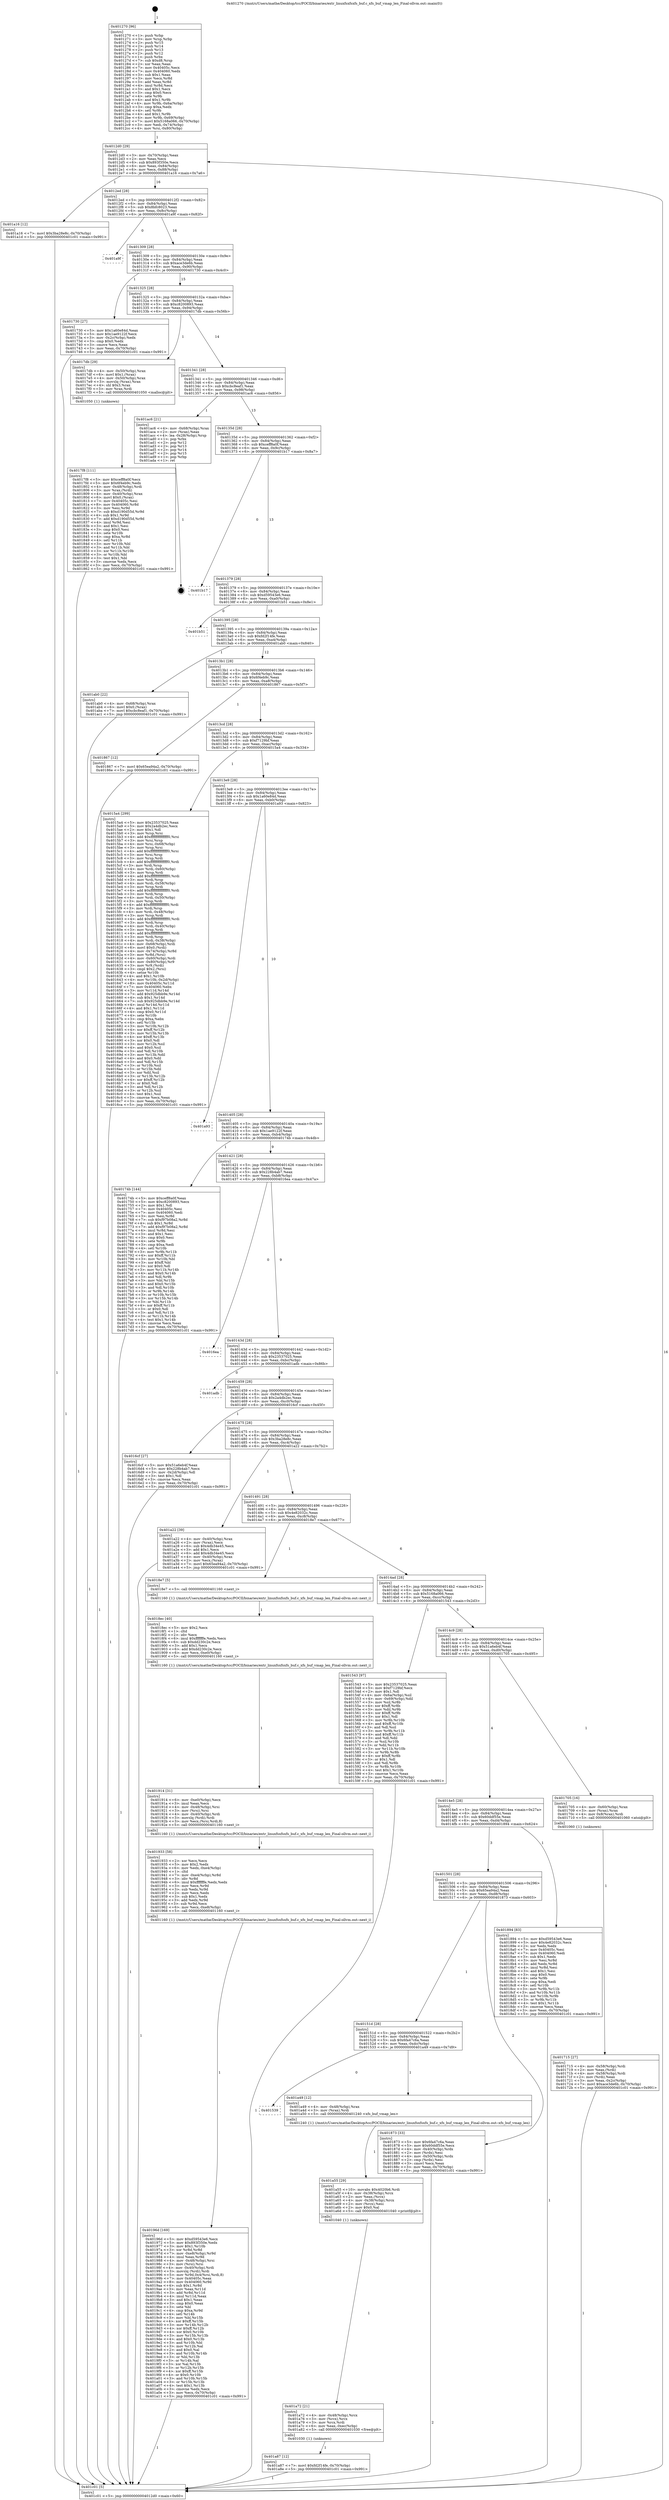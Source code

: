 digraph "0x401270" {
  label = "0x401270 (/mnt/c/Users/mathe/Desktop/tcc/POCII/binaries/extr_linuxfsxfsxfs_buf.c_xfs_buf_vmap_len_Final-ollvm.out::main(0))"
  labelloc = "t"
  node[shape=record]

  Entry [label="",width=0.3,height=0.3,shape=circle,fillcolor=black,style=filled]
  "0x4012d0" [label="{
     0x4012d0 [29]\l
     | [instrs]\l
     &nbsp;&nbsp;0x4012d0 \<+3\>: mov -0x70(%rbp),%eax\l
     &nbsp;&nbsp;0x4012d3 \<+2\>: mov %eax,%ecx\l
     &nbsp;&nbsp;0x4012d5 \<+6\>: sub $0x893f350e,%ecx\l
     &nbsp;&nbsp;0x4012db \<+6\>: mov %eax,-0x84(%rbp)\l
     &nbsp;&nbsp;0x4012e1 \<+6\>: mov %ecx,-0x88(%rbp)\l
     &nbsp;&nbsp;0x4012e7 \<+6\>: je 0000000000401a16 \<main+0x7a6\>\l
  }"]
  "0x401a16" [label="{
     0x401a16 [12]\l
     | [instrs]\l
     &nbsp;&nbsp;0x401a16 \<+7\>: movl $0x3ba28e8c,-0x70(%rbp)\l
     &nbsp;&nbsp;0x401a1d \<+5\>: jmp 0000000000401c01 \<main+0x991\>\l
  }"]
  "0x4012ed" [label="{
     0x4012ed [28]\l
     | [instrs]\l
     &nbsp;&nbsp;0x4012ed \<+5\>: jmp 00000000004012f2 \<main+0x82\>\l
     &nbsp;&nbsp;0x4012f2 \<+6\>: mov -0x84(%rbp),%eax\l
     &nbsp;&nbsp;0x4012f8 \<+5\>: sub $0x8bfc8023,%eax\l
     &nbsp;&nbsp;0x4012fd \<+6\>: mov %eax,-0x8c(%rbp)\l
     &nbsp;&nbsp;0x401303 \<+6\>: je 0000000000401a9f \<main+0x82f\>\l
  }"]
  Exit [label="",width=0.3,height=0.3,shape=circle,fillcolor=black,style=filled,peripheries=2]
  "0x401a9f" [label="{
     0x401a9f\l
  }", style=dashed]
  "0x401309" [label="{
     0x401309 [28]\l
     | [instrs]\l
     &nbsp;&nbsp;0x401309 \<+5\>: jmp 000000000040130e \<main+0x9e\>\l
     &nbsp;&nbsp;0x40130e \<+6\>: mov -0x84(%rbp),%eax\l
     &nbsp;&nbsp;0x401314 \<+5\>: sub $0xace3de6b,%eax\l
     &nbsp;&nbsp;0x401319 \<+6\>: mov %eax,-0x90(%rbp)\l
     &nbsp;&nbsp;0x40131f \<+6\>: je 0000000000401730 \<main+0x4c0\>\l
  }"]
  "0x401a87" [label="{
     0x401a87 [12]\l
     | [instrs]\l
     &nbsp;&nbsp;0x401a87 \<+7\>: movl $0xfd2f14fe,-0x70(%rbp)\l
     &nbsp;&nbsp;0x401a8e \<+5\>: jmp 0000000000401c01 \<main+0x991\>\l
  }"]
  "0x401730" [label="{
     0x401730 [27]\l
     | [instrs]\l
     &nbsp;&nbsp;0x401730 \<+5\>: mov $0x1a60e84d,%eax\l
     &nbsp;&nbsp;0x401735 \<+5\>: mov $0x1ae9122f,%ecx\l
     &nbsp;&nbsp;0x40173a \<+3\>: mov -0x2c(%rbp),%edx\l
     &nbsp;&nbsp;0x40173d \<+3\>: cmp $0x0,%edx\l
     &nbsp;&nbsp;0x401740 \<+3\>: cmove %ecx,%eax\l
     &nbsp;&nbsp;0x401743 \<+3\>: mov %eax,-0x70(%rbp)\l
     &nbsp;&nbsp;0x401746 \<+5\>: jmp 0000000000401c01 \<main+0x991\>\l
  }"]
  "0x401325" [label="{
     0x401325 [28]\l
     | [instrs]\l
     &nbsp;&nbsp;0x401325 \<+5\>: jmp 000000000040132a \<main+0xba\>\l
     &nbsp;&nbsp;0x40132a \<+6\>: mov -0x84(%rbp),%eax\l
     &nbsp;&nbsp;0x401330 \<+5\>: sub $0xc8200893,%eax\l
     &nbsp;&nbsp;0x401335 \<+6\>: mov %eax,-0x94(%rbp)\l
     &nbsp;&nbsp;0x40133b \<+6\>: je 00000000004017db \<main+0x56b\>\l
  }"]
  "0x401a72" [label="{
     0x401a72 [21]\l
     | [instrs]\l
     &nbsp;&nbsp;0x401a72 \<+4\>: mov -0x48(%rbp),%rcx\l
     &nbsp;&nbsp;0x401a76 \<+3\>: mov (%rcx),%rcx\l
     &nbsp;&nbsp;0x401a79 \<+3\>: mov %rcx,%rdi\l
     &nbsp;&nbsp;0x401a7c \<+6\>: mov %eax,-0xec(%rbp)\l
     &nbsp;&nbsp;0x401a82 \<+5\>: call 0000000000401030 \<free@plt\>\l
     | [calls]\l
     &nbsp;&nbsp;0x401030 \{1\} (unknown)\l
  }"]
  "0x4017db" [label="{
     0x4017db [29]\l
     | [instrs]\l
     &nbsp;&nbsp;0x4017db \<+4\>: mov -0x50(%rbp),%rax\l
     &nbsp;&nbsp;0x4017df \<+6\>: movl $0x1,(%rax)\l
     &nbsp;&nbsp;0x4017e5 \<+4\>: mov -0x50(%rbp),%rax\l
     &nbsp;&nbsp;0x4017e9 \<+3\>: movslq (%rax),%rax\l
     &nbsp;&nbsp;0x4017ec \<+4\>: shl $0x3,%rax\l
     &nbsp;&nbsp;0x4017f0 \<+3\>: mov %rax,%rdi\l
     &nbsp;&nbsp;0x4017f3 \<+5\>: call 0000000000401050 \<malloc@plt\>\l
     | [calls]\l
     &nbsp;&nbsp;0x401050 \{1\} (unknown)\l
  }"]
  "0x401341" [label="{
     0x401341 [28]\l
     | [instrs]\l
     &nbsp;&nbsp;0x401341 \<+5\>: jmp 0000000000401346 \<main+0xd6\>\l
     &nbsp;&nbsp;0x401346 \<+6\>: mov -0x84(%rbp),%eax\l
     &nbsp;&nbsp;0x40134c \<+5\>: sub $0xcbc8eaf1,%eax\l
     &nbsp;&nbsp;0x401351 \<+6\>: mov %eax,-0x98(%rbp)\l
     &nbsp;&nbsp;0x401357 \<+6\>: je 0000000000401ac6 \<main+0x856\>\l
  }"]
  "0x401a55" [label="{
     0x401a55 [29]\l
     | [instrs]\l
     &nbsp;&nbsp;0x401a55 \<+10\>: movabs $0x4020b6,%rdi\l
     &nbsp;&nbsp;0x401a5f \<+4\>: mov -0x38(%rbp),%rcx\l
     &nbsp;&nbsp;0x401a63 \<+2\>: mov %eax,(%rcx)\l
     &nbsp;&nbsp;0x401a65 \<+4\>: mov -0x38(%rbp),%rcx\l
     &nbsp;&nbsp;0x401a69 \<+2\>: mov (%rcx),%esi\l
     &nbsp;&nbsp;0x401a6b \<+2\>: mov $0x0,%al\l
     &nbsp;&nbsp;0x401a6d \<+5\>: call 0000000000401040 \<printf@plt\>\l
     | [calls]\l
     &nbsp;&nbsp;0x401040 \{1\} (unknown)\l
  }"]
  "0x401ac6" [label="{
     0x401ac6 [21]\l
     | [instrs]\l
     &nbsp;&nbsp;0x401ac6 \<+4\>: mov -0x68(%rbp),%rax\l
     &nbsp;&nbsp;0x401aca \<+2\>: mov (%rax),%eax\l
     &nbsp;&nbsp;0x401acc \<+4\>: lea -0x28(%rbp),%rsp\l
     &nbsp;&nbsp;0x401ad0 \<+1\>: pop %rbx\l
     &nbsp;&nbsp;0x401ad1 \<+2\>: pop %r12\l
     &nbsp;&nbsp;0x401ad3 \<+2\>: pop %r13\l
     &nbsp;&nbsp;0x401ad5 \<+2\>: pop %r14\l
     &nbsp;&nbsp;0x401ad7 \<+2\>: pop %r15\l
     &nbsp;&nbsp;0x401ad9 \<+1\>: pop %rbp\l
     &nbsp;&nbsp;0x401ada \<+1\>: ret\l
  }"]
  "0x40135d" [label="{
     0x40135d [28]\l
     | [instrs]\l
     &nbsp;&nbsp;0x40135d \<+5\>: jmp 0000000000401362 \<main+0xf2\>\l
     &nbsp;&nbsp;0x401362 \<+6\>: mov -0x84(%rbp),%eax\l
     &nbsp;&nbsp;0x401368 \<+5\>: sub $0xceff8a0f,%eax\l
     &nbsp;&nbsp;0x40136d \<+6\>: mov %eax,-0x9c(%rbp)\l
     &nbsp;&nbsp;0x401373 \<+6\>: je 0000000000401b17 \<main+0x8a7\>\l
  }"]
  "0x401539" [label="{
     0x401539\l
  }", style=dashed]
  "0x401b17" [label="{
     0x401b17\l
  }", style=dashed]
  "0x401379" [label="{
     0x401379 [28]\l
     | [instrs]\l
     &nbsp;&nbsp;0x401379 \<+5\>: jmp 000000000040137e \<main+0x10e\>\l
     &nbsp;&nbsp;0x40137e \<+6\>: mov -0x84(%rbp),%eax\l
     &nbsp;&nbsp;0x401384 \<+5\>: sub $0xd59543e6,%eax\l
     &nbsp;&nbsp;0x401389 \<+6\>: mov %eax,-0xa0(%rbp)\l
     &nbsp;&nbsp;0x40138f \<+6\>: je 0000000000401b51 \<main+0x8e1\>\l
  }"]
  "0x401a49" [label="{
     0x401a49 [12]\l
     | [instrs]\l
     &nbsp;&nbsp;0x401a49 \<+4\>: mov -0x48(%rbp),%rax\l
     &nbsp;&nbsp;0x401a4d \<+3\>: mov (%rax),%rdi\l
     &nbsp;&nbsp;0x401a50 \<+5\>: call 0000000000401240 \<xfs_buf_vmap_len\>\l
     | [calls]\l
     &nbsp;&nbsp;0x401240 \{1\} (/mnt/c/Users/mathe/Desktop/tcc/POCII/binaries/extr_linuxfsxfsxfs_buf.c_xfs_buf_vmap_len_Final-ollvm.out::xfs_buf_vmap_len)\l
  }"]
  "0x401b51" [label="{
     0x401b51\l
  }", style=dashed]
  "0x401395" [label="{
     0x401395 [28]\l
     | [instrs]\l
     &nbsp;&nbsp;0x401395 \<+5\>: jmp 000000000040139a \<main+0x12a\>\l
     &nbsp;&nbsp;0x40139a \<+6\>: mov -0x84(%rbp),%eax\l
     &nbsp;&nbsp;0x4013a0 \<+5\>: sub $0xfd2f14fe,%eax\l
     &nbsp;&nbsp;0x4013a5 \<+6\>: mov %eax,-0xa4(%rbp)\l
     &nbsp;&nbsp;0x4013ab \<+6\>: je 0000000000401ab0 \<main+0x840\>\l
  }"]
  "0x40196d" [label="{
     0x40196d [169]\l
     | [instrs]\l
     &nbsp;&nbsp;0x40196d \<+5\>: mov $0xd59543e6,%ecx\l
     &nbsp;&nbsp;0x401972 \<+5\>: mov $0x893f350e,%edx\l
     &nbsp;&nbsp;0x401977 \<+3\>: mov $0x1,%r10b\l
     &nbsp;&nbsp;0x40197a \<+3\>: xor %r8d,%r8d\l
     &nbsp;&nbsp;0x40197d \<+7\>: mov -0xe8(%rbp),%r9d\l
     &nbsp;&nbsp;0x401984 \<+4\>: imul %eax,%r9d\l
     &nbsp;&nbsp;0x401988 \<+4\>: mov -0x48(%rbp),%rsi\l
     &nbsp;&nbsp;0x40198c \<+3\>: mov (%rsi),%rsi\l
     &nbsp;&nbsp;0x40198f \<+4\>: mov -0x40(%rbp),%rdi\l
     &nbsp;&nbsp;0x401993 \<+3\>: movslq (%rdi),%rdi\l
     &nbsp;&nbsp;0x401996 \<+5\>: mov %r9d,0x4(%rsi,%rdi,8)\l
     &nbsp;&nbsp;0x40199b \<+7\>: mov 0x40405c,%eax\l
     &nbsp;&nbsp;0x4019a2 \<+8\>: mov 0x404060,%r9d\l
     &nbsp;&nbsp;0x4019aa \<+4\>: sub $0x1,%r8d\l
     &nbsp;&nbsp;0x4019ae \<+3\>: mov %eax,%r11d\l
     &nbsp;&nbsp;0x4019b1 \<+3\>: add %r8d,%r11d\l
     &nbsp;&nbsp;0x4019b4 \<+4\>: imul %r11d,%eax\l
     &nbsp;&nbsp;0x4019b8 \<+3\>: and $0x1,%eax\l
     &nbsp;&nbsp;0x4019bb \<+3\>: cmp $0x0,%eax\l
     &nbsp;&nbsp;0x4019be \<+3\>: sete %bl\l
     &nbsp;&nbsp;0x4019c1 \<+4\>: cmp $0xa,%r9d\l
     &nbsp;&nbsp;0x4019c5 \<+4\>: setl %r14b\l
     &nbsp;&nbsp;0x4019c9 \<+3\>: mov %bl,%r15b\l
     &nbsp;&nbsp;0x4019cc \<+4\>: xor $0xff,%r15b\l
     &nbsp;&nbsp;0x4019d0 \<+3\>: mov %r14b,%r12b\l
     &nbsp;&nbsp;0x4019d3 \<+4\>: xor $0xff,%r12b\l
     &nbsp;&nbsp;0x4019d7 \<+4\>: xor $0x0,%r10b\l
     &nbsp;&nbsp;0x4019db \<+3\>: mov %r15b,%r13b\l
     &nbsp;&nbsp;0x4019de \<+4\>: and $0x0,%r13b\l
     &nbsp;&nbsp;0x4019e2 \<+3\>: and %r10b,%bl\l
     &nbsp;&nbsp;0x4019e5 \<+3\>: mov %r12b,%al\l
     &nbsp;&nbsp;0x4019e8 \<+2\>: and $0x0,%al\l
     &nbsp;&nbsp;0x4019ea \<+3\>: and %r10b,%r14b\l
     &nbsp;&nbsp;0x4019ed \<+3\>: or %bl,%r13b\l
     &nbsp;&nbsp;0x4019f0 \<+3\>: or %r14b,%al\l
     &nbsp;&nbsp;0x4019f3 \<+3\>: xor %al,%r13b\l
     &nbsp;&nbsp;0x4019f6 \<+3\>: or %r12b,%r15b\l
     &nbsp;&nbsp;0x4019f9 \<+4\>: xor $0xff,%r15b\l
     &nbsp;&nbsp;0x4019fd \<+4\>: or $0x0,%r10b\l
     &nbsp;&nbsp;0x401a01 \<+3\>: and %r10b,%r15b\l
     &nbsp;&nbsp;0x401a04 \<+3\>: or %r15b,%r13b\l
     &nbsp;&nbsp;0x401a07 \<+4\>: test $0x1,%r13b\l
     &nbsp;&nbsp;0x401a0b \<+3\>: cmovne %edx,%ecx\l
     &nbsp;&nbsp;0x401a0e \<+3\>: mov %ecx,-0x70(%rbp)\l
     &nbsp;&nbsp;0x401a11 \<+5\>: jmp 0000000000401c01 \<main+0x991\>\l
  }"]
  "0x401ab0" [label="{
     0x401ab0 [22]\l
     | [instrs]\l
     &nbsp;&nbsp;0x401ab0 \<+4\>: mov -0x68(%rbp),%rax\l
     &nbsp;&nbsp;0x401ab4 \<+6\>: movl $0x0,(%rax)\l
     &nbsp;&nbsp;0x401aba \<+7\>: movl $0xcbc8eaf1,-0x70(%rbp)\l
     &nbsp;&nbsp;0x401ac1 \<+5\>: jmp 0000000000401c01 \<main+0x991\>\l
  }"]
  "0x4013b1" [label="{
     0x4013b1 [28]\l
     | [instrs]\l
     &nbsp;&nbsp;0x4013b1 \<+5\>: jmp 00000000004013b6 \<main+0x146\>\l
     &nbsp;&nbsp;0x4013b6 \<+6\>: mov -0x84(%rbp),%eax\l
     &nbsp;&nbsp;0x4013bc \<+5\>: sub $0x6f4eb9c,%eax\l
     &nbsp;&nbsp;0x4013c1 \<+6\>: mov %eax,-0xa8(%rbp)\l
     &nbsp;&nbsp;0x4013c7 \<+6\>: je 0000000000401867 \<main+0x5f7\>\l
  }"]
  "0x401933" [label="{
     0x401933 [58]\l
     | [instrs]\l
     &nbsp;&nbsp;0x401933 \<+2\>: xor %ecx,%ecx\l
     &nbsp;&nbsp;0x401935 \<+5\>: mov $0x2,%edx\l
     &nbsp;&nbsp;0x40193a \<+6\>: mov %edx,-0xe4(%rbp)\l
     &nbsp;&nbsp;0x401940 \<+1\>: cltd\l
     &nbsp;&nbsp;0x401941 \<+7\>: mov -0xe4(%rbp),%r8d\l
     &nbsp;&nbsp;0x401948 \<+3\>: idiv %r8d\l
     &nbsp;&nbsp;0x40194b \<+6\>: imul $0xfffffffe,%edx,%edx\l
     &nbsp;&nbsp;0x401951 \<+3\>: mov %ecx,%r9d\l
     &nbsp;&nbsp;0x401954 \<+3\>: sub %edx,%r9d\l
     &nbsp;&nbsp;0x401957 \<+2\>: mov %ecx,%edx\l
     &nbsp;&nbsp;0x401959 \<+3\>: sub $0x1,%edx\l
     &nbsp;&nbsp;0x40195c \<+3\>: add %edx,%r9d\l
     &nbsp;&nbsp;0x40195f \<+3\>: sub %r9d,%ecx\l
     &nbsp;&nbsp;0x401962 \<+6\>: mov %ecx,-0xe8(%rbp)\l
     &nbsp;&nbsp;0x401968 \<+5\>: call 0000000000401160 \<next_i\>\l
     | [calls]\l
     &nbsp;&nbsp;0x401160 \{1\} (/mnt/c/Users/mathe/Desktop/tcc/POCII/binaries/extr_linuxfsxfsxfs_buf.c_xfs_buf_vmap_len_Final-ollvm.out::next_i)\l
  }"]
  "0x401867" [label="{
     0x401867 [12]\l
     | [instrs]\l
     &nbsp;&nbsp;0x401867 \<+7\>: movl $0x65ea94a2,-0x70(%rbp)\l
     &nbsp;&nbsp;0x40186e \<+5\>: jmp 0000000000401c01 \<main+0x991\>\l
  }"]
  "0x4013cd" [label="{
     0x4013cd [28]\l
     | [instrs]\l
     &nbsp;&nbsp;0x4013cd \<+5\>: jmp 00000000004013d2 \<main+0x162\>\l
     &nbsp;&nbsp;0x4013d2 \<+6\>: mov -0x84(%rbp),%eax\l
     &nbsp;&nbsp;0x4013d8 \<+5\>: sub $0xf7129bf,%eax\l
     &nbsp;&nbsp;0x4013dd \<+6\>: mov %eax,-0xac(%rbp)\l
     &nbsp;&nbsp;0x4013e3 \<+6\>: je 00000000004015a4 \<main+0x334\>\l
  }"]
  "0x401914" [label="{
     0x401914 [31]\l
     | [instrs]\l
     &nbsp;&nbsp;0x401914 \<+6\>: mov -0xe0(%rbp),%ecx\l
     &nbsp;&nbsp;0x40191a \<+3\>: imul %eax,%ecx\l
     &nbsp;&nbsp;0x40191d \<+4\>: mov -0x48(%rbp),%rsi\l
     &nbsp;&nbsp;0x401921 \<+3\>: mov (%rsi),%rsi\l
     &nbsp;&nbsp;0x401924 \<+4\>: mov -0x40(%rbp),%rdi\l
     &nbsp;&nbsp;0x401928 \<+3\>: movslq (%rdi),%rdi\l
     &nbsp;&nbsp;0x40192b \<+3\>: mov %ecx,(%rsi,%rdi,8)\l
     &nbsp;&nbsp;0x40192e \<+5\>: call 0000000000401160 \<next_i\>\l
     | [calls]\l
     &nbsp;&nbsp;0x401160 \{1\} (/mnt/c/Users/mathe/Desktop/tcc/POCII/binaries/extr_linuxfsxfsxfs_buf.c_xfs_buf_vmap_len_Final-ollvm.out::next_i)\l
  }"]
  "0x4015a4" [label="{
     0x4015a4 [299]\l
     | [instrs]\l
     &nbsp;&nbsp;0x4015a4 \<+5\>: mov $0x23537025,%eax\l
     &nbsp;&nbsp;0x4015a9 \<+5\>: mov $0x2a4db2ec,%ecx\l
     &nbsp;&nbsp;0x4015ae \<+2\>: mov $0x1,%dl\l
     &nbsp;&nbsp;0x4015b0 \<+3\>: mov %rsp,%rsi\l
     &nbsp;&nbsp;0x4015b3 \<+4\>: add $0xfffffffffffffff0,%rsi\l
     &nbsp;&nbsp;0x4015b7 \<+3\>: mov %rsi,%rsp\l
     &nbsp;&nbsp;0x4015ba \<+4\>: mov %rsi,-0x68(%rbp)\l
     &nbsp;&nbsp;0x4015be \<+3\>: mov %rsp,%rsi\l
     &nbsp;&nbsp;0x4015c1 \<+4\>: add $0xfffffffffffffff0,%rsi\l
     &nbsp;&nbsp;0x4015c5 \<+3\>: mov %rsi,%rsp\l
     &nbsp;&nbsp;0x4015c8 \<+3\>: mov %rsp,%rdi\l
     &nbsp;&nbsp;0x4015cb \<+4\>: add $0xfffffffffffffff0,%rdi\l
     &nbsp;&nbsp;0x4015cf \<+3\>: mov %rdi,%rsp\l
     &nbsp;&nbsp;0x4015d2 \<+4\>: mov %rdi,-0x60(%rbp)\l
     &nbsp;&nbsp;0x4015d6 \<+3\>: mov %rsp,%rdi\l
     &nbsp;&nbsp;0x4015d9 \<+4\>: add $0xfffffffffffffff0,%rdi\l
     &nbsp;&nbsp;0x4015dd \<+3\>: mov %rdi,%rsp\l
     &nbsp;&nbsp;0x4015e0 \<+4\>: mov %rdi,-0x58(%rbp)\l
     &nbsp;&nbsp;0x4015e4 \<+3\>: mov %rsp,%rdi\l
     &nbsp;&nbsp;0x4015e7 \<+4\>: add $0xfffffffffffffff0,%rdi\l
     &nbsp;&nbsp;0x4015eb \<+3\>: mov %rdi,%rsp\l
     &nbsp;&nbsp;0x4015ee \<+4\>: mov %rdi,-0x50(%rbp)\l
     &nbsp;&nbsp;0x4015f2 \<+3\>: mov %rsp,%rdi\l
     &nbsp;&nbsp;0x4015f5 \<+4\>: add $0xfffffffffffffff0,%rdi\l
     &nbsp;&nbsp;0x4015f9 \<+3\>: mov %rdi,%rsp\l
     &nbsp;&nbsp;0x4015fc \<+4\>: mov %rdi,-0x48(%rbp)\l
     &nbsp;&nbsp;0x401600 \<+3\>: mov %rsp,%rdi\l
     &nbsp;&nbsp;0x401603 \<+4\>: add $0xfffffffffffffff0,%rdi\l
     &nbsp;&nbsp;0x401607 \<+3\>: mov %rdi,%rsp\l
     &nbsp;&nbsp;0x40160a \<+4\>: mov %rdi,-0x40(%rbp)\l
     &nbsp;&nbsp;0x40160e \<+3\>: mov %rsp,%rdi\l
     &nbsp;&nbsp;0x401611 \<+4\>: add $0xfffffffffffffff0,%rdi\l
     &nbsp;&nbsp;0x401615 \<+3\>: mov %rdi,%rsp\l
     &nbsp;&nbsp;0x401618 \<+4\>: mov %rdi,-0x38(%rbp)\l
     &nbsp;&nbsp;0x40161c \<+4\>: mov -0x68(%rbp),%rdi\l
     &nbsp;&nbsp;0x401620 \<+6\>: movl $0x0,(%rdi)\l
     &nbsp;&nbsp;0x401626 \<+4\>: mov -0x74(%rbp),%r8d\l
     &nbsp;&nbsp;0x40162a \<+3\>: mov %r8d,(%rsi)\l
     &nbsp;&nbsp;0x40162d \<+4\>: mov -0x60(%rbp),%rdi\l
     &nbsp;&nbsp;0x401631 \<+4\>: mov -0x80(%rbp),%r9\l
     &nbsp;&nbsp;0x401635 \<+3\>: mov %r9,(%rdi)\l
     &nbsp;&nbsp;0x401638 \<+3\>: cmpl $0x2,(%rsi)\l
     &nbsp;&nbsp;0x40163b \<+4\>: setne %r10b\l
     &nbsp;&nbsp;0x40163f \<+4\>: and $0x1,%r10b\l
     &nbsp;&nbsp;0x401643 \<+4\>: mov %r10b,-0x2d(%rbp)\l
     &nbsp;&nbsp;0x401647 \<+8\>: mov 0x40405c,%r11d\l
     &nbsp;&nbsp;0x40164f \<+7\>: mov 0x404060,%ebx\l
     &nbsp;&nbsp;0x401656 \<+3\>: mov %r11d,%r14d\l
     &nbsp;&nbsp;0x401659 \<+7\>: add $0x925dbb9e,%r14d\l
     &nbsp;&nbsp;0x401660 \<+4\>: sub $0x1,%r14d\l
     &nbsp;&nbsp;0x401664 \<+7\>: sub $0x925dbb9e,%r14d\l
     &nbsp;&nbsp;0x40166b \<+4\>: imul %r14d,%r11d\l
     &nbsp;&nbsp;0x40166f \<+4\>: and $0x1,%r11d\l
     &nbsp;&nbsp;0x401673 \<+4\>: cmp $0x0,%r11d\l
     &nbsp;&nbsp;0x401677 \<+4\>: sete %r10b\l
     &nbsp;&nbsp;0x40167b \<+3\>: cmp $0xa,%ebx\l
     &nbsp;&nbsp;0x40167e \<+4\>: setl %r15b\l
     &nbsp;&nbsp;0x401682 \<+3\>: mov %r10b,%r12b\l
     &nbsp;&nbsp;0x401685 \<+4\>: xor $0xff,%r12b\l
     &nbsp;&nbsp;0x401689 \<+3\>: mov %r15b,%r13b\l
     &nbsp;&nbsp;0x40168c \<+4\>: xor $0xff,%r13b\l
     &nbsp;&nbsp;0x401690 \<+3\>: xor $0x0,%dl\l
     &nbsp;&nbsp;0x401693 \<+3\>: mov %r12b,%sil\l
     &nbsp;&nbsp;0x401696 \<+4\>: and $0x0,%sil\l
     &nbsp;&nbsp;0x40169a \<+3\>: and %dl,%r10b\l
     &nbsp;&nbsp;0x40169d \<+3\>: mov %r13b,%dil\l
     &nbsp;&nbsp;0x4016a0 \<+4\>: and $0x0,%dil\l
     &nbsp;&nbsp;0x4016a4 \<+3\>: and %dl,%r15b\l
     &nbsp;&nbsp;0x4016a7 \<+3\>: or %r10b,%sil\l
     &nbsp;&nbsp;0x4016aa \<+3\>: or %r15b,%dil\l
     &nbsp;&nbsp;0x4016ad \<+3\>: xor %dil,%sil\l
     &nbsp;&nbsp;0x4016b0 \<+3\>: or %r13b,%r12b\l
     &nbsp;&nbsp;0x4016b3 \<+4\>: xor $0xff,%r12b\l
     &nbsp;&nbsp;0x4016b7 \<+3\>: or $0x0,%dl\l
     &nbsp;&nbsp;0x4016ba \<+3\>: and %dl,%r12b\l
     &nbsp;&nbsp;0x4016bd \<+3\>: or %r12b,%sil\l
     &nbsp;&nbsp;0x4016c0 \<+4\>: test $0x1,%sil\l
     &nbsp;&nbsp;0x4016c4 \<+3\>: cmovne %ecx,%eax\l
     &nbsp;&nbsp;0x4016c7 \<+3\>: mov %eax,-0x70(%rbp)\l
     &nbsp;&nbsp;0x4016ca \<+5\>: jmp 0000000000401c01 \<main+0x991\>\l
  }"]
  "0x4013e9" [label="{
     0x4013e9 [28]\l
     | [instrs]\l
     &nbsp;&nbsp;0x4013e9 \<+5\>: jmp 00000000004013ee \<main+0x17e\>\l
     &nbsp;&nbsp;0x4013ee \<+6\>: mov -0x84(%rbp),%eax\l
     &nbsp;&nbsp;0x4013f4 \<+5\>: sub $0x1a60e84d,%eax\l
     &nbsp;&nbsp;0x4013f9 \<+6\>: mov %eax,-0xb0(%rbp)\l
     &nbsp;&nbsp;0x4013ff \<+6\>: je 0000000000401a93 \<main+0x823\>\l
  }"]
  "0x4018ec" [label="{
     0x4018ec [40]\l
     | [instrs]\l
     &nbsp;&nbsp;0x4018ec \<+5\>: mov $0x2,%ecx\l
     &nbsp;&nbsp;0x4018f1 \<+1\>: cltd\l
     &nbsp;&nbsp;0x4018f2 \<+2\>: idiv %ecx\l
     &nbsp;&nbsp;0x4018f4 \<+6\>: imul $0xfffffffe,%edx,%ecx\l
     &nbsp;&nbsp;0x4018fa \<+6\>: sub $0xdd230c2e,%ecx\l
     &nbsp;&nbsp;0x401900 \<+3\>: add $0x1,%ecx\l
     &nbsp;&nbsp;0x401903 \<+6\>: add $0xdd230c2e,%ecx\l
     &nbsp;&nbsp;0x401909 \<+6\>: mov %ecx,-0xe0(%rbp)\l
     &nbsp;&nbsp;0x40190f \<+5\>: call 0000000000401160 \<next_i\>\l
     | [calls]\l
     &nbsp;&nbsp;0x401160 \{1\} (/mnt/c/Users/mathe/Desktop/tcc/POCII/binaries/extr_linuxfsxfsxfs_buf.c_xfs_buf_vmap_len_Final-ollvm.out::next_i)\l
  }"]
  "0x401a93" [label="{
     0x401a93\l
  }", style=dashed]
  "0x401405" [label="{
     0x401405 [28]\l
     | [instrs]\l
     &nbsp;&nbsp;0x401405 \<+5\>: jmp 000000000040140a \<main+0x19a\>\l
     &nbsp;&nbsp;0x40140a \<+6\>: mov -0x84(%rbp),%eax\l
     &nbsp;&nbsp;0x401410 \<+5\>: sub $0x1ae9122f,%eax\l
     &nbsp;&nbsp;0x401415 \<+6\>: mov %eax,-0xb4(%rbp)\l
     &nbsp;&nbsp;0x40141b \<+6\>: je 000000000040174b \<main+0x4db\>\l
  }"]
  "0x40151d" [label="{
     0x40151d [28]\l
     | [instrs]\l
     &nbsp;&nbsp;0x40151d \<+5\>: jmp 0000000000401522 \<main+0x2b2\>\l
     &nbsp;&nbsp;0x401522 \<+6\>: mov -0x84(%rbp),%eax\l
     &nbsp;&nbsp;0x401528 \<+5\>: sub $0x6fa47c6a,%eax\l
     &nbsp;&nbsp;0x40152d \<+6\>: mov %eax,-0xdc(%rbp)\l
     &nbsp;&nbsp;0x401533 \<+6\>: je 0000000000401a49 \<main+0x7d9\>\l
  }"]
  "0x40174b" [label="{
     0x40174b [144]\l
     | [instrs]\l
     &nbsp;&nbsp;0x40174b \<+5\>: mov $0xceff8a0f,%eax\l
     &nbsp;&nbsp;0x401750 \<+5\>: mov $0xc8200893,%ecx\l
     &nbsp;&nbsp;0x401755 \<+2\>: mov $0x1,%dl\l
     &nbsp;&nbsp;0x401757 \<+7\>: mov 0x40405c,%esi\l
     &nbsp;&nbsp;0x40175e \<+7\>: mov 0x404060,%edi\l
     &nbsp;&nbsp;0x401765 \<+3\>: mov %esi,%r8d\l
     &nbsp;&nbsp;0x401768 \<+7\>: sub $0xf97b08a2,%r8d\l
     &nbsp;&nbsp;0x40176f \<+4\>: sub $0x1,%r8d\l
     &nbsp;&nbsp;0x401773 \<+7\>: add $0xf97b08a2,%r8d\l
     &nbsp;&nbsp;0x40177a \<+4\>: imul %r8d,%esi\l
     &nbsp;&nbsp;0x40177e \<+3\>: and $0x1,%esi\l
     &nbsp;&nbsp;0x401781 \<+3\>: cmp $0x0,%esi\l
     &nbsp;&nbsp;0x401784 \<+4\>: sete %r9b\l
     &nbsp;&nbsp;0x401788 \<+3\>: cmp $0xa,%edi\l
     &nbsp;&nbsp;0x40178b \<+4\>: setl %r10b\l
     &nbsp;&nbsp;0x40178f \<+3\>: mov %r9b,%r11b\l
     &nbsp;&nbsp;0x401792 \<+4\>: xor $0xff,%r11b\l
     &nbsp;&nbsp;0x401796 \<+3\>: mov %r10b,%bl\l
     &nbsp;&nbsp;0x401799 \<+3\>: xor $0xff,%bl\l
     &nbsp;&nbsp;0x40179c \<+3\>: xor $0x0,%dl\l
     &nbsp;&nbsp;0x40179f \<+3\>: mov %r11b,%r14b\l
     &nbsp;&nbsp;0x4017a2 \<+4\>: and $0x0,%r14b\l
     &nbsp;&nbsp;0x4017a6 \<+3\>: and %dl,%r9b\l
     &nbsp;&nbsp;0x4017a9 \<+3\>: mov %bl,%r15b\l
     &nbsp;&nbsp;0x4017ac \<+4\>: and $0x0,%r15b\l
     &nbsp;&nbsp;0x4017b0 \<+3\>: and %dl,%r10b\l
     &nbsp;&nbsp;0x4017b3 \<+3\>: or %r9b,%r14b\l
     &nbsp;&nbsp;0x4017b6 \<+3\>: or %r10b,%r15b\l
     &nbsp;&nbsp;0x4017b9 \<+3\>: xor %r15b,%r14b\l
     &nbsp;&nbsp;0x4017bc \<+3\>: or %bl,%r11b\l
     &nbsp;&nbsp;0x4017bf \<+4\>: xor $0xff,%r11b\l
     &nbsp;&nbsp;0x4017c3 \<+3\>: or $0x0,%dl\l
     &nbsp;&nbsp;0x4017c6 \<+3\>: and %dl,%r11b\l
     &nbsp;&nbsp;0x4017c9 \<+3\>: or %r11b,%r14b\l
     &nbsp;&nbsp;0x4017cc \<+4\>: test $0x1,%r14b\l
     &nbsp;&nbsp;0x4017d0 \<+3\>: cmovne %ecx,%eax\l
     &nbsp;&nbsp;0x4017d3 \<+3\>: mov %eax,-0x70(%rbp)\l
     &nbsp;&nbsp;0x4017d6 \<+5\>: jmp 0000000000401c01 \<main+0x991\>\l
  }"]
  "0x401421" [label="{
     0x401421 [28]\l
     | [instrs]\l
     &nbsp;&nbsp;0x401421 \<+5\>: jmp 0000000000401426 \<main+0x1b6\>\l
     &nbsp;&nbsp;0x401426 \<+6\>: mov -0x84(%rbp),%eax\l
     &nbsp;&nbsp;0x40142c \<+5\>: sub $0x228b4ab7,%eax\l
     &nbsp;&nbsp;0x401431 \<+6\>: mov %eax,-0xb8(%rbp)\l
     &nbsp;&nbsp;0x401437 \<+6\>: je 00000000004016ea \<main+0x47a\>\l
  }"]
  "0x401873" [label="{
     0x401873 [33]\l
     | [instrs]\l
     &nbsp;&nbsp;0x401873 \<+5\>: mov $0x6fa47c6a,%eax\l
     &nbsp;&nbsp;0x401878 \<+5\>: mov $0x60ddf55e,%ecx\l
     &nbsp;&nbsp;0x40187d \<+4\>: mov -0x40(%rbp),%rdx\l
     &nbsp;&nbsp;0x401881 \<+2\>: mov (%rdx),%esi\l
     &nbsp;&nbsp;0x401883 \<+4\>: mov -0x50(%rbp),%rdx\l
     &nbsp;&nbsp;0x401887 \<+2\>: cmp (%rdx),%esi\l
     &nbsp;&nbsp;0x401889 \<+3\>: cmovl %ecx,%eax\l
     &nbsp;&nbsp;0x40188c \<+3\>: mov %eax,-0x70(%rbp)\l
     &nbsp;&nbsp;0x40188f \<+5\>: jmp 0000000000401c01 \<main+0x991\>\l
  }"]
  "0x4016ea" [label="{
     0x4016ea\l
  }", style=dashed]
  "0x40143d" [label="{
     0x40143d [28]\l
     | [instrs]\l
     &nbsp;&nbsp;0x40143d \<+5\>: jmp 0000000000401442 \<main+0x1d2\>\l
     &nbsp;&nbsp;0x401442 \<+6\>: mov -0x84(%rbp),%eax\l
     &nbsp;&nbsp;0x401448 \<+5\>: sub $0x23537025,%eax\l
     &nbsp;&nbsp;0x40144d \<+6\>: mov %eax,-0xbc(%rbp)\l
     &nbsp;&nbsp;0x401453 \<+6\>: je 0000000000401adb \<main+0x86b\>\l
  }"]
  "0x401501" [label="{
     0x401501 [28]\l
     | [instrs]\l
     &nbsp;&nbsp;0x401501 \<+5\>: jmp 0000000000401506 \<main+0x296\>\l
     &nbsp;&nbsp;0x401506 \<+6\>: mov -0x84(%rbp),%eax\l
     &nbsp;&nbsp;0x40150c \<+5\>: sub $0x65ea94a2,%eax\l
     &nbsp;&nbsp;0x401511 \<+6\>: mov %eax,-0xd8(%rbp)\l
     &nbsp;&nbsp;0x401517 \<+6\>: je 0000000000401873 \<main+0x603\>\l
  }"]
  "0x401adb" [label="{
     0x401adb\l
  }", style=dashed]
  "0x401459" [label="{
     0x401459 [28]\l
     | [instrs]\l
     &nbsp;&nbsp;0x401459 \<+5\>: jmp 000000000040145e \<main+0x1ee\>\l
     &nbsp;&nbsp;0x40145e \<+6\>: mov -0x84(%rbp),%eax\l
     &nbsp;&nbsp;0x401464 \<+5\>: sub $0x2a4db2ec,%eax\l
     &nbsp;&nbsp;0x401469 \<+6\>: mov %eax,-0xc0(%rbp)\l
     &nbsp;&nbsp;0x40146f \<+6\>: je 00000000004016cf \<main+0x45f\>\l
  }"]
  "0x401894" [label="{
     0x401894 [83]\l
     | [instrs]\l
     &nbsp;&nbsp;0x401894 \<+5\>: mov $0xd59543e6,%eax\l
     &nbsp;&nbsp;0x401899 \<+5\>: mov $0x4e82032c,%ecx\l
     &nbsp;&nbsp;0x40189e \<+2\>: xor %edx,%edx\l
     &nbsp;&nbsp;0x4018a0 \<+7\>: mov 0x40405c,%esi\l
     &nbsp;&nbsp;0x4018a7 \<+7\>: mov 0x404060,%edi\l
     &nbsp;&nbsp;0x4018ae \<+3\>: sub $0x1,%edx\l
     &nbsp;&nbsp;0x4018b1 \<+3\>: mov %esi,%r8d\l
     &nbsp;&nbsp;0x4018b4 \<+3\>: add %edx,%r8d\l
     &nbsp;&nbsp;0x4018b7 \<+4\>: imul %r8d,%esi\l
     &nbsp;&nbsp;0x4018bb \<+3\>: and $0x1,%esi\l
     &nbsp;&nbsp;0x4018be \<+3\>: cmp $0x0,%esi\l
     &nbsp;&nbsp;0x4018c1 \<+4\>: sete %r9b\l
     &nbsp;&nbsp;0x4018c5 \<+3\>: cmp $0xa,%edi\l
     &nbsp;&nbsp;0x4018c8 \<+4\>: setl %r10b\l
     &nbsp;&nbsp;0x4018cc \<+3\>: mov %r9b,%r11b\l
     &nbsp;&nbsp;0x4018cf \<+3\>: and %r10b,%r11b\l
     &nbsp;&nbsp;0x4018d2 \<+3\>: xor %r10b,%r9b\l
     &nbsp;&nbsp;0x4018d5 \<+3\>: or %r9b,%r11b\l
     &nbsp;&nbsp;0x4018d8 \<+4\>: test $0x1,%r11b\l
     &nbsp;&nbsp;0x4018dc \<+3\>: cmovne %ecx,%eax\l
     &nbsp;&nbsp;0x4018df \<+3\>: mov %eax,-0x70(%rbp)\l
     &nbsp;&nbsp;0x4018e2 \<+5\>: jmp 0000000000401c01 \<main+0x991\>\l
  }"]
  "0x4016cf" [label="{
     0x4016cf [27]\l
     | [instrs]\l
     &nbsp;&nbsp;0x4016cf \<+5\>: mov $0x51a6eb4f,%eax\l
     &nbsp;&nbsp;0x4016d4 \<+5\>: mov $0x228b4ab7,%ecx\l
     &nbsp;&nbsp;0x4016d9 \<+3\>: mov -0x2d(%rbp),%dl\l
     &nbsp;&nbsp;0x4016dc \<+3\>: test $0x1,%dl\l
     &nbsp;&nbsp;0x4016df \<+3\>: cmovne %ecx,%eax\l
     &nbsp;&nbsp;0x4016e2 \<+3\>: mov %eax,-0x70(%rbp)\l
     &nbsp;&nbsp;0x4016e5 \<+5\>: jmp 0000000000401c01 \<main+0x991\>\l
  }"]
  "0x401475" [label="{
     0x401475 [28]\l
     | [instrs]\l
     &nbsp;&nbsp;0x401475 \<+5\>: jmp 000000000040147a \<main+0x20a\>\l
     &nbsp;&nbsp;0x40147a \<+6\>: mov -0x84(%rbp),%eax\l
     &nbsp;&nbsp;0x401480 \<+5\>: sub $0x3ba28e8c,%eax\l
     &nbsp;&nbsp;0x401485 \<+6\>: mov %eax,-0xc4(%rbp)\l
     &nbsp;&nbsp;0x40148b \<+6\>: je 0000000000401a22 \<main+0x7b2\>\l
  }"]
  "0x4017f8" [label="{
     0x4017f8 [111]\l
     | [instrs]\l
     &nbsp;&nbsp;0x4017f8 \<+5\>: mov $0xceff8a0f,%ecx\l
     &nbsp;&nbsp;0x4017fd \<+5\>: mov $0x6f4eb9c,%edx\l
     &nbsp;&nbsp;0x401802 \<+4\>: mov -0x48(%rbp),%rdi\l
     &nbsp;&nbsp;0x401806 \<+3\>: mov %rax,(%rdi)\l
     &nbsp;&nbsp;0x401809 \<+4\>: mov -0x40(%rbp),%rax\l
     &nbsp;&nbsp;0x40180d \<+6\>: movl $0x0,(%rax)\l
     &nbsp;&nbsp;0x401813 \<+7\>: mov 0x40405c,%esi\l
     &nbsp;&nbsp;0x40181a \<+8\>: mov 0x404060,%r8d\l
     &nbsp;&nbsp;0x401822 \<+3\>: mov %esi,%r9d\l
     &nbsp;&nbsp;0x401825 \<+7\>: sub $0xd190d55d,%r9d\l
     &nbsp;&nbsp;0x40182c \<+4\>: sub $0x1,%r9d\l
     &nbsp;&nbsp;0x401830 \<+7\>: add $0xd190d55d,%r9d\l
     &nbsp;&nbsp;0x401837 \<+4\>: imul %r9d,%esi\l
     &nbsp;&nbsp;0x40183b \<+3\>: and $0x1,%esi\l
     &nbsp;&nbsp;0x40183e \<+3\>: cmp $0x0,%esi\l
     &nbsp;&nbsp;0x401841 \<+4\>: sete %r10b\l
     &nbsp;&nbsp;0x401845 \<+4\>: cmp $0xa,%r8d\l
     &nbsp;&nbsp;0x401849 \<+4\>: setl %r11b\l
     &nbsp;&nbsp;0x40184d \<+3\>: mov %r10b,%bl\l
     &nbsp;&nbsp;0x401850 \<+3\>: and %r11b,%bl\l
     &nbsp;&nbsp;0x401853 \<+3\>: xor %r11b,%r10b\l
     &nbsp;&nbsp;0x401856 \<+3\>: or %r10b,%bl\l
     &nbsp;&nbsp;0x401859 \<+3\>: test $0x1,%bl\l
     &nbsp;&nbsp;0x40185c \<+3\>: cmovne %edx,%ecx\l
     &nbsp;&nbsp;0x40185f \<+3\>: mov %ecx,-0x70(%rbp)\l
     &nbsp;&nbsp;0x401862 \<+5\>: jmp 0000000000401c01 \<main+0x991\>\l
  }"]
  "0x401a22" [label="{
     0x401a22 [39]\l
     | [instrs]\l
     &nbsp;&nbsp;0x401a22 \<+4\>: mov -0x40(%rbp),%rax\l
     &nbsp;&nbsp;0x401a26 \<+2\>: mov (%rax),%ecx\l
     &nbsp;&nbsp;0x401a28 \<+6\>: sub $0x4db34e45,%ecx\l
     &nbsp;&nbsp;0x401a2e \<+3\>: add $0x1,%ecx\l
     &nbsp;&nbsp;0x401a31 \<+6\>: add $0x4db34e45,%ecx\l
     &nbsp;&nbsp;0x401a37 \<+4\>: mov -0x40(%rbp),%rax\l
     &nbsp;&nbsp;0x401a3b \<+2\>: mov %ecx,(%rax)\l
     &nbsp;&nbsp;0x401a3d \<+7\>: movl $0x65ea94a2,-0x70(%rbp)\l
     &nbsp;&nbsp;0x401a44 \<+5\>: jmp 0000000000401c01 \<main+0x991\>\l
  }"]
  "0x401491" [label="{
     0x401491 [28]\l
     | [instrs]\l
     &nbsp;&nbsp;0x401491 \<+5\>: jmp 0000000000401496 \<main+0x226\>\l
     &nbsp;&nbsp;0x401496 \<+6\>: mov -0x84(%rbp),%eax\l
     &nbsp;&nbsp;0x40149c \<+5\>: sub $0x4e82032c,%eax\l
     &nbsp;&nbsp;0x4014a1 \<+6\>: mov %eax,-0xc8(%rbp)\l
     &nbsp;&nbsp;0x4014a7 \<+6\>: je 00000000004018e7 \<main+0x677\>\l
  }"]
  "0x401715" [label="{
     0x401715 [27]\l
     | [instrs]\l
     &nbsp;&nbsp;0x401715 \<+4\>: mov -0x58(%rbp),%rdi\l
     &nbsp;&nbsp;0x401719 \<+2\>: mov %eax,(%rdi)\l
     &nbsp;&nbsp;0x40171b \<+4\>: mov -0x58(%rbp),%rdi\l
     &nbsp;&nbsp;0x40171f \<+2\>: mov (%rdi),%eax\l
     &nbsp;&nbsp;0x401721 \<+3\>: mov %eax,-0x2c(%rbp)\l
     &nbsp;&nbsp;0x401724 \<+7\>: movl $0xace3de6b,-0x70(%rbp)\l
     &nbsp;&nbsp;0x40172b \<+5\>: jmp 0000000000401c01 \<main+0x991\>\l
  }"]
  "0x4018e7" [label="{
     0x4018e7 [5]\l
     | [instrs]\l
     &nbsp;&nbsp;0x4018e7 \<+5\>: call 0000000000401160 \<next_i\>\l
     | [calls]\l
     &nbsp;&nbsp;0x401160 \{1\} (/mnt/c/Users/mathe/Desktop/tcc/POCII/binaries/extr_linuxfsxfsxfs_buf.c_xfs_buf_vmap_len_Final-ollvm.out::next_i)\l
  }"]
  "0x4014ad" [label="{
     0x4014ad [28]\l
     | [instrs]\l
     &nbsp;&nbsp;0x4014ad \<+5\>: jmp 00000000004014b2 \<main+0x242\>\l
     &nbsp;&nbsp;0x4014b2 \<+6\>: mov -0x84(%rbp),%eax\l
     &nbsp;&nbsp;0x4014b8 \<+5\>: sub $0x5168a066,%eax\l
     &nbsp;&nbsp;0x4014bd \<+6\>: mov %eax,-0xcc(%rbp)\l
     &nbsp;&nbsp;0x4014c3 \<+6\>: je 0000000000401543 \<main+0x2d3\>\l
  }"]
  "0x4014e5" [label="{
     0x4014e5 [28]\l
     | [instrs]\l
     &nbsp;&nbsp;0x4014e5 \<+5\>: jmp 00000000004014ea \<main+0x27a\>\l
     &nbsp;&nbsp;0x4014ea \<+6\>: mov -0x84(%rbp),%eax\l
     &nbsp;&nbsp;0x4014f0 \<+5\>: sub $0x60ddf55e,%eax\l
     &nbsp;&nbsp;0x4014f5 \<+6\>: mov %eax,-0xd4(%rbp)\l
     &nbsp;&nbsp;0x4014fb \<+6\>: je 0000000000401894 \<main+0x624\>\l
  }"]
  "0x401543" [label="{
     0x401543 [97]\l
     | [instrs]\l
     &nbsp;&nbsp;0x401543 \<+5\>: mov $0x23537025,%eax\l
     &nbsp;&nbsp;0x401548 \<+5\>: mov $0xf7129bf,%ecx\l
     &nbsp;&nbsp;0x40154d \<+2\>: mov $0x1,%dl\l
     &nbsp;&nbsp;0x40154f \<+4\>: mov -0x6a(%rbp),%sil\l
     &nbsp;&nbsp;0x401553 \<+4\>: mov -0x69(%rbp),%dil\l
     &nbsp;&nbsp;0x401557 \<+3\>: mov %sil,%r8b\l
     &nbsp;&nbsp;0x40155a \<+4\>: xor $0xff,%r8b\l
     &nbsp;&nbsp;0x40155e \<+3\>: mov %dil,%r9b\l
     &nbsp;&nbsp;0x401561 \<+4\>: xor $0xff,%r9b\l
     &nbsp;&nbsp;0x401565 \<+3\>: xor $0x1,%dl\l
     &nbsp;&nbsp;0x401568 \<+3\>: mov %r8b,%r10b\l
     &nbsp;&nbsp;0x40156b \<+4\>: and $0xff,%r10b\l
     &nbsp;&nbsp;0x40156f \<+3\>: and %dl,%sil\l
     &nbsp;&nbsp;0x401572 \<+3\>: mov %r9b,%r11b\l
     &nbsp;&nbsp;0x401575 \<+4\>: and $0xff,%r11b\l
     &nbsp;&nbsp;0x401579 \<+3\>: and %dl,%dil\l
     &nbsp;&nbsp;0x40157c \<+3\>: or %sil,%r10b\l
     &nbsp;&nbsp;0x40157f \<+3\>: or %dil,%r11b\l
     &nbsp;&nbsp;0x401582 \<+3\>: xor %r11b,%r10b\l
     &nbsp;&nbsp;0x401585 \<+3\>: or %r9b,%r8b\l
     &nbsp;&nbsp;0x401588 \<+4\>: xor $0xff,%r8b\l
     &nbsp;&nbsp;0x40158c \<+3\>: or $0x1,%dl\l
     &nbsp;&nbsp;0x40158f \<+3\>: and %dl,%r8b\l
     &nbsp;&nbsp;0x401592 \<+3\>: or %r8b,%r10b\l
     &nbsp;&nbsp;0x401595 \<+4\>: test $0x1,%r10b\l
     &nbsp;&nbsp;0x401599 \<+3\>: cmovne %ecx,%eax\l
     &nbsp;&nbsp;0x40159c \<+3\>: mov %eax,-0x70(%rbp)\l
     &nbsp;&nbsp;0x40159f \<+5\>: jmp 0000000000401c01 \<main+0x991\>\l
  }"]
  "0x4014c9" [label="{
     0x4014c9 [28]\l
     | [instrs]\l
     &nbsp;&nbsp;0x4014c9 \<+5\>: jmp 00000000004014ce \<main+0x25e\>\l
     &nbsp;&nbsp;0x4014ce \<+6\>: mov -0x84(%rbp),%eax\l
     &nbsp;&nbsp;0x4014d4 \<+5\>: sub $0x51a6eb4f,%eax\l
     &nbsp;&nbsp;0x4014d9 \<+6\>: mov %eax,-0xd0(%rbp)\l
     &nbsp;&nbsp;0x4014df \<+6\>: je 0000000000401705 \<main+0x495\>\l
  }"]
  "0x401c01" [label="{
     0x401c01 [5]\l
     | [instrs]\l
     &nbsp;&nbsp;0x401c01 \<+5\>: jmp 00000000004012d0 \<main+0x60\>\l
  }"]
  "0x401270" [label="{
     0x401270 [96]\l
     | [instrs]\l
     &nbsp;&nbsp;0x401270 \<+1\>: push %rbp\l
     &nbsp;&nbsp;0x401271 \<+3\>: mov %rsp,%rbp\l
     &nbsp;&nbsp;0x401274 \<+2\>: push %r15\l
     &nbsp;&nbsp;0x401276 \<+2\>: push %r14\l
     &nbsp;&nbsp;0x401278 \<+2\>: push %r13\l
     &nbsp;&nbsp;0x40127a \<+2\>: push %r12\l
     &nbsp;&nbsp;0x40127c \<+1\>: push %rbx\l
     &nbsp;&nbsp;0x40127d \<+7\>: sub $0xd8,%rsp\l
     &nbsp;&nbsp;0x401284 \<+2\>: xor %eax,%eax\l
     &nbsp;&nbsp;0x401286 \<+7\>: mov 0x40405c,%ecx\l
     &nbsp;&nbsp;0x40128d \<+7\>: mov 0x404060,%edx\l
     &nbsp;&nbsp;0x401294 \<+3\>: sub $0x1,%eax\l
     &nbsp;&nbsp;0x401297 \<+3\>: mov %ecx,%r8d\l
     &nbsp;&nbsp;0x40129a \<+3\>: add %eax,%r8d\l
     &nbsp;&nbsp;0x40129d \<+4\>: imul %r8d,%ecx\l
     &nbsp;&nbsp;0x4012a1 \<+3\>: and $0x1,%ecx\l
     &nbsp;&nbsp;0x4012a4 \<+3\>: cmp $0x0,%ecx\l
     &nbsp;&nbsp;0x4012a7 \<+4\>: sete %r9b\l
     &nbsp;&nbsp;0x4012ab \<+4\>: and $0x1,%r9b\l
     &nbsp;&nbsp;0x4012af \<+4\>: mov %r9b,-0x6a(%rbp)\l
     &nbsp;&nbsp;0x4012b3 \<+3\>: cmp $0xa,%edx\l
     &nbsp;&nbsp;0x4012b6 \<+4\>: setl %r9b\l
     &nbsp;&nbsp;0x4012ba \<+4\>: and $0x1,%r9b\l
     &nbsp;&nbsp;0x4012be \<+4\>: mov %r9b,-0x69(%rbp)\l
     &nbsp;&nbsp;0x4012c2 \<+7\>: movl $0x5168a066,-0x70(%rbp)\l
     &nbsp;&nbsp;0x4012c9 \<+3\>: mov %edi,-0x74(%rbp)\l
     &nbsp;&nbsp;0x4012cc \<+4\>: mov %rsi,-0x80(%rbp)\l
  }"]
  "0x401705" [label="{
     0x401705 [16]\l
     | [instrs]\l
     &nbsp;&nbsp;0x401705 \<+4\>: mov -0x60(%rbp),%rax\l
     &nbsp;&nbsp;0x401709 \<+3\>: mov (%rax),%rax\l
     &nbsp;&nbsp;0x40170c \<+4\>: mov 0x8(%rax),%rdi\l
     &nbsp;&nbsp;0x401710 \<+5\>: call 0000000000401060 \<atoi@plt\>\l
     | [calls]\l
     &nbsp;&nbsp;0x401060 \{1\} (unknown)\l
  }"]
  Entry -> "0x401270" [label=" 1"]
  "0x4012d0" -> "0x401a16" [label=" 1"]
  "0x4012d0" -> "0x4012ed" [label=" 16"]
  "0x401ac6" -> Exit [label=" 1"]
  "0x4012ed" -> "0x401a9f" [label=" 0"]
  "0x4012ed" -> "0x401309" [label=" 16"]
  "0x401ab0" -> "0x401c01" [label=" 1"]
  "0x401309" -> "0x401730" [label=" 1"]
  "0x401309" -> "0x401325" [label=" 15"]
  "0x401a87" -> "0x401c01" [label=" 1"]
  "0x401325" -> "0x4017db" [label=" 1"]
  "0x401325" -> "0x401341" [label=" 14"]
  "0x401a72" -> "0x401a87" [label=" 1"]
  "0x401341" -> "0x401ac6" [label=" 1"]
  "0x401341" -> "0x40135d" [label=" 13"]
  "0x401a55" -> "0x401a72" [label=" 1"]
  "0x40135d" -> "0x401b17" [label=" 0"]
  "0x40135d" -> "0x401379" [label=" 13"]
  "0x401a49" -> "0x401a55" [label=" 1"]
  "0x401379" -> "0x401b51" [label=" 0"]
  "0x401379" -> "0x401395" [label=" 13"]
  "0x40151d" -> "0x401539" [label=" 0"]
  "0x401395" -> "0x401ab0" [label=" 1"]
  "0x401395" -> "0x4013b1" [label=" 12"]
  "0x40151d" -> "0x401a49" [label=" 1"]
  "0x4013b1" -> "0x401867" [label=" 1"]
  "0x4013b1" -> "0x4013cd" [label=" 11"]
  "0x401a22" -> "0x401c01" [label=" 1"]
  "0x4013cd" -> "0x4015a4" [label=" 1"]
  "0x4013cd" -> "0x4013e9" [label=" 10"]
  "0x401a16" -> "0x401c01" [label=" 1"]
  "0x4013e9" -> "0x401a93" [label=" 0"]
  "0x4013e9" -> "0x401405" [label=" 10"]
  "0x40196d" -> "0x401c01" [label=" 1"]
  "0x401405" -> "0x40174b" [label=" 1"]
  "0x401405" -> "0x401421" [label=" 9"]
  "0x401933" -> "0x40196d" [label=" 1"]
  "0x401421" -> "0x4016ea" [label=" 0"]
  "0x401421" -> "0x40143d" [label=" 9"]
  "0x401914" -> "0x401933" [label=" 1"]
  "0x40143d" -> "0x401adb" [label=" 0"]
  "0x40143d" -> "0x401459" [label=" 9"]
  "0x4018e7" -> "0x4018ec" [label=" 1"]
  "0x401459" -> "0x4016cf" [label=" 1"]
  "0x401459" -> "0x401475" [label=" 8"]
  "0x401894" -> "0x401c01" [label=" 1"]
  "0x401475" -> "0x401a22" [label=" 1"]
  "0x401475" -> "0x401491" [label=" 7"]
  "0x401501" -> "0x40151d" [label=" 1"]
  "0x401491" -> "0x4018e7" [label=" 1"]
  "0x401491" -> "0x4014ad" [label=" 6"]
  "0x401501" -> "0x401873" [label=" 2"]
  "0x4014ad" -> "0x401543" [label=" 1"]
  "0x4014ad" -> "0x4014c9" [label=" 5"]
  "0x401543" -> "0x401c01" [label=" 1"]
  "0x401270" -> "0x4012d0" [label=" 1"]
  "0x401c01" -> "0x4012d0" [label=" 16"]
  "0x4018ec" -> "0x401914" [label=" 1"]
  "0x4015a4" -> "0x401c01" [label=" 1"]
  "0x4016cf" -> "0x401c01" [label=" 1"]
  "0x4014e5" -> "0x401501" [label=" 3"]
  "0x4014c9" -> "0x401705" [label=" 1"]
  "0x4014c9" -> "0x4014e5" [label=" 4"]
  "0x401705" -> "0x401715" [label=" 1"]
  "0x401715" -> "0x401c01" [label=" 1"]
  "0x401730" -> "0x401c01" [label=" 1"]
  "0x40174b" -> "0x401c01" [label=" 1"]
  "0x4017db" -> "0x4017f8" [label=" 1"]
  "0x4017f8" -> "0x401c01" [label=" 1"]
  "0x401867" -> "0x401c01" [label=" 1"]
  "0x401873" -> "0x401c01" [label=" 2"]
  "0x4014e5" -> "0x401894" [label=" 1"]
}
